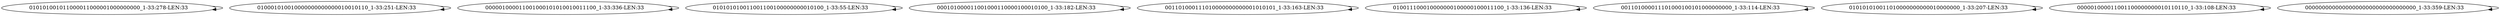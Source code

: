 digraph G {
    "010101001011000011000001000000000_1-33:278-LEN:33" -> "010101001011000011000001000000000_1-33:278-LEN:33";
    "010001010010000000000000010010110_1-33:251-LEN:33" -> "010001010010000000000000010010110_1-33:251-LEN:33";
    "000001000011001000101010010011100_1-33:336-LEN:33" -> "000001000011001000101010010011100_1-33:336-LEN:33";
    "010101010011001100100000000010100_1-33:55-LEN:33" -> "010101010011001100100000000010100_1-33:55-LEN:33";
    "000101000011001000110000100010100_1-33:182-LEN:33" -> "000101000011001000110000100010100_1-33:182-LEN:33";
    "001101000111010000000000001010101_1-33:163-LEN:33" -> "001101000111010000000000001010101_1-33:163-LEN:33";
    "010011100010000000100000100011100_1-33:136-LEN:33" -> "010011100010000000100000100011100_1-33:136-LEN:33";
    "001101000011101000100101000000000_1-33:114-LEN:33" -> "001101000011101000100101000000000_1-33:114-LEN:33";
    "010101010011010000000000010000000_1-33:207-LEN:33" -> "010101010011010000000000010000000_1-33:207-LEN:33";
    "000001000011001100000000010110110_1-33:108-LEN:33" -> "000001000011001100000000010110110_1-33:108-LEN:33";
    "000000000000000000000000000000000_1-33:359-LEN:33" -> "000000000000000000000000000000000_1-33:359-LEN:33";
}
